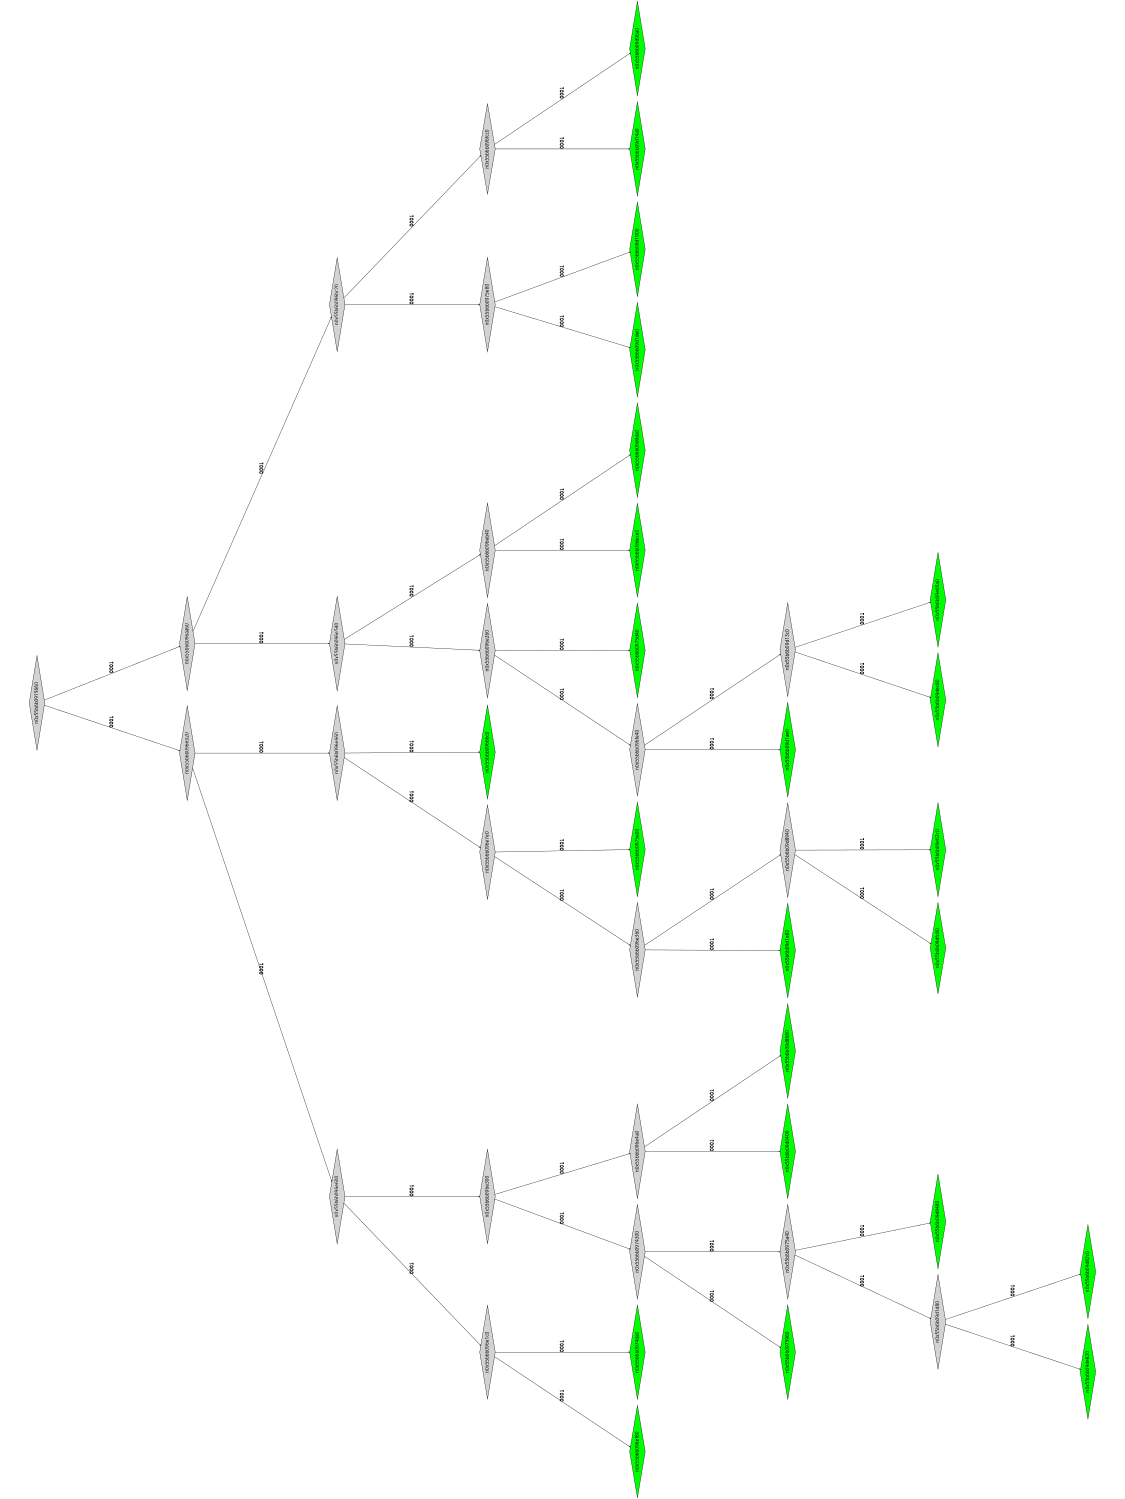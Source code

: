 digraph G {
	size="10,7.5";
	ratio=fill;
	rotate=90;
	center = "true";
	node [style="filled",width=.1,height=.1,fontname="Terminus"]
	edge [arrowsize=.3]
	n0x55b6b0915660 [shape=diamond];
	n0x55b6b0915660 -> n0x55b6b096e020 [label=0001];
	n0x55b6b0915660 -> n0x55b6b096aa60 [label=0001];
	n0x55b6b096aa60 [shape=diamond];
	n0x55b6b096aa60 -> n0x55b6b096e540 [label=0001];
	n0x55b6b096aa60 -> n0x55b6b096bc20 [label=0001];
	n0x55b6b096bc20 [shape=diamond];
	n0x55b6b096bc20 -> n0x55b6b0975e80 [label=0001];
	n0x55b6b096bc20 -> n0x55b6b096fcc0 [label=0001];
	n0x55b6b096fcc0 [shape=diamond];
	n0x55b6b096fcc0 -> n0x55b6b09d14a0 [label=0001];
	n0x55b6b096fcc0 -> n0x55b6b09d9ba0 [label=0001];
	n0x55b6b09d9ba0 [shape=diamond,fillcolor=green];
	n0x55b6b09d14a0 [shape=diamond,fillcolor=green];
	n0x55b6b0975e80 [shape=diamond];
	n0x55b6b0975e80 -> n0x55b6b09d1de0 [label=0001];
	n0x55b6b0975e80 -> n0x55b6b09d1900 [label=0001];
	n0x55b6b09d1900 [shape=diamond,fillcolor=green];
	n0x55b6b09d1de0 [shape=diamond,fillcolor=green];
	n0x55b6b096e540 [shape=diamond];
	n0x55b6b096e540 -> n0x55b6b096e260 [label=0001];
	n0x55b6b096e540 -> n0x55b6b096eb40 [label=0001];
	n0x55b6b096eb40 [shape=diamond];
	n0x55b6b096eb40 -> n0x55b6b09dece0 [label=0001];
	n0x55b6b096eb40 -> n0x55b6b09d9da0 [label=0001];
	n0x55b6b09d9da0 [shape=diamond,fillcolor=green];
	n0x55b6b09dece0 [shape=diamond,fillcolor=green];
	n0x55b6b096e260 [shape=diamond];
	n0x55b6b096e260 -> n0x55b6b096fe40 [label=0001];
	n0x55b6b096e260 -> n0x55b6b0975d40 [label=0001];
	n0x55b6b0975d40 [shape=diamond,fillcolor=green];
	n0x55b6b096fe40 [shape=diamond];
	n0x55b6b096fe40 -> n0x55b6b09d1ae0 [label=0001];
	n0x55b6b096fe40 -> n0x55b6b09d13c0 [label=0001];
	n0x55b6b09d13c0 [shape=diamond];
	n0x55b6b09d13c0 -> n0x55b6b09dec80 [label=0001];
	n0x55b6b09d13c0 -> n0x55b6b09e65a0 [label=0001];
	n0x55b6b09e65a0 [shape=diamond,fillcolor=green];
	n0x55b6b09dec80 [shape=diamond,fillcolor=green];
	n0x55b6b09d1ae0 [shape=diamond,fillcolor=green];
	n0x55b6b096e020 [shape=diamond];
	n0x55b6b096e020 -> n0x55b6b096e600 [label=0001];
	n0x55b6b096e020 -> n0x55b6b096e660 [label=0001];
	n0x55b6b096e660 [shape=diamond];
	n0x55b6b096e660 -> n0x55b6b096e7e0 [label=0001];
	n0x55b6b096e660 -> n0x55b6b096bbc0 [label=0001];
	n0x55b6b096bbc0 [shape=diamond,fillcolor=green];
	n0x55b6b096e7e0 [shape=diamond];
	n0x55b6b096e7e0 -> n0x55b6b096e360 [label=0001];
	n0x55b6b096e7e0 -> n0x55b6b0975e00 [label=0001];
	n0x55b6b0975e00 [shape=diamond,fillcolor=green];
	n0x55b6b096e360 [shape=diamond];
	n0x55b6b096e360 -> n0x55b6b09d1e80 [label=0001];
	n0x55b6b096e360 -> n0x55b6b09d8940 [label=0001];
	n0x55b6b09d8940 [shape=diamond];
	n0x55b6b09d8940 -> n0x55b6b09dfc80 [label=0001];
	n0x55b6b09d8940 -> n0x55b6b09e62c0 [label=0001];
	n0x55b6b09e62c0 [shape=diamond,fillcolor=green];
	n0x55b6b09dfc80 [shape=diamond,fillcolor=green];
	n0x55b6b09d1e80 [shape=diamond,fillcolor=green];
	n0x55b6b096e600 [shape=diamond];
	n0x55b6b096e600 -> n0x55b6b096e1c0 [label=0001];
	n0x55b6b096e600 -> n0x55b6b096e300 [label=0001];
	n0x55b6b096e300 [shape=diamond];
	n0x55b6b096e300 -> n0x55b6b0974300 [label=0001];
	n0x55b6b096e300 -> n0x55b6b096e4a0 [label=0001];
	n0x55b6b096e4a0 [shape=diamond];
	n0x55b6b096e4a0 -> n0x55b6b09d0400 [label=0001];
	n0x55b6b096e4a0 -> n0x55b6b09d8680 [label=0001];
	n0x55b6b09d8680 [shape=diamond,fillcolor=green];
	n0x55b6b09d0400 [shape=diamond,fillcolor=green];
	n0x55b6b0974300 [shape=diamond];
	n0x55b6b0974300 -> n0x55b6b0975960 [label=0001];
	n0x55b6b0974300 -> n0x55b6b0975a40 [label=0001];
	n0x55b6b0975a40 [shape=diamond];
	n0x55b6b0975a40 -> n0x55b6b09d1d80 [label=0001];
	n0x55b6b0975a40 -> n0x55b6b09d8480 [label=0001];
	n0x55b6b09d8480 [shape=diamond,fillcolor=green];
	n0x55b6b09d1d80 [shape=diamond];
	n0x55b6b09d1d80 -> n0x55b6b09de820 [label=0001];
	n0x55b6b09d1d80 -> n0x55b6b09d82c0 [label=0001];
	n0x55b6b09d82c0 [shape=diamond,fillcolor=green];
	n0x55b6b09de820 [shape=diamond,fillcolor=green];
	n0x55b6b0975960 [shape=diamond,fillcolor=green];
	n0x55b6b096e1c0 [shape=diamond];
	n0x55b6b096e1c0 -> n0x55b6b096ef80 [label=0001];
	n0x55b6b096e1c0 -> n0x55b6b0974da0 [label=0001];
	n0x55b6b0974da0 [shape=diamond,fillcolor=green];
	n0x55b6b096ef80 [shape=diamond,fillcolor=green];
}
